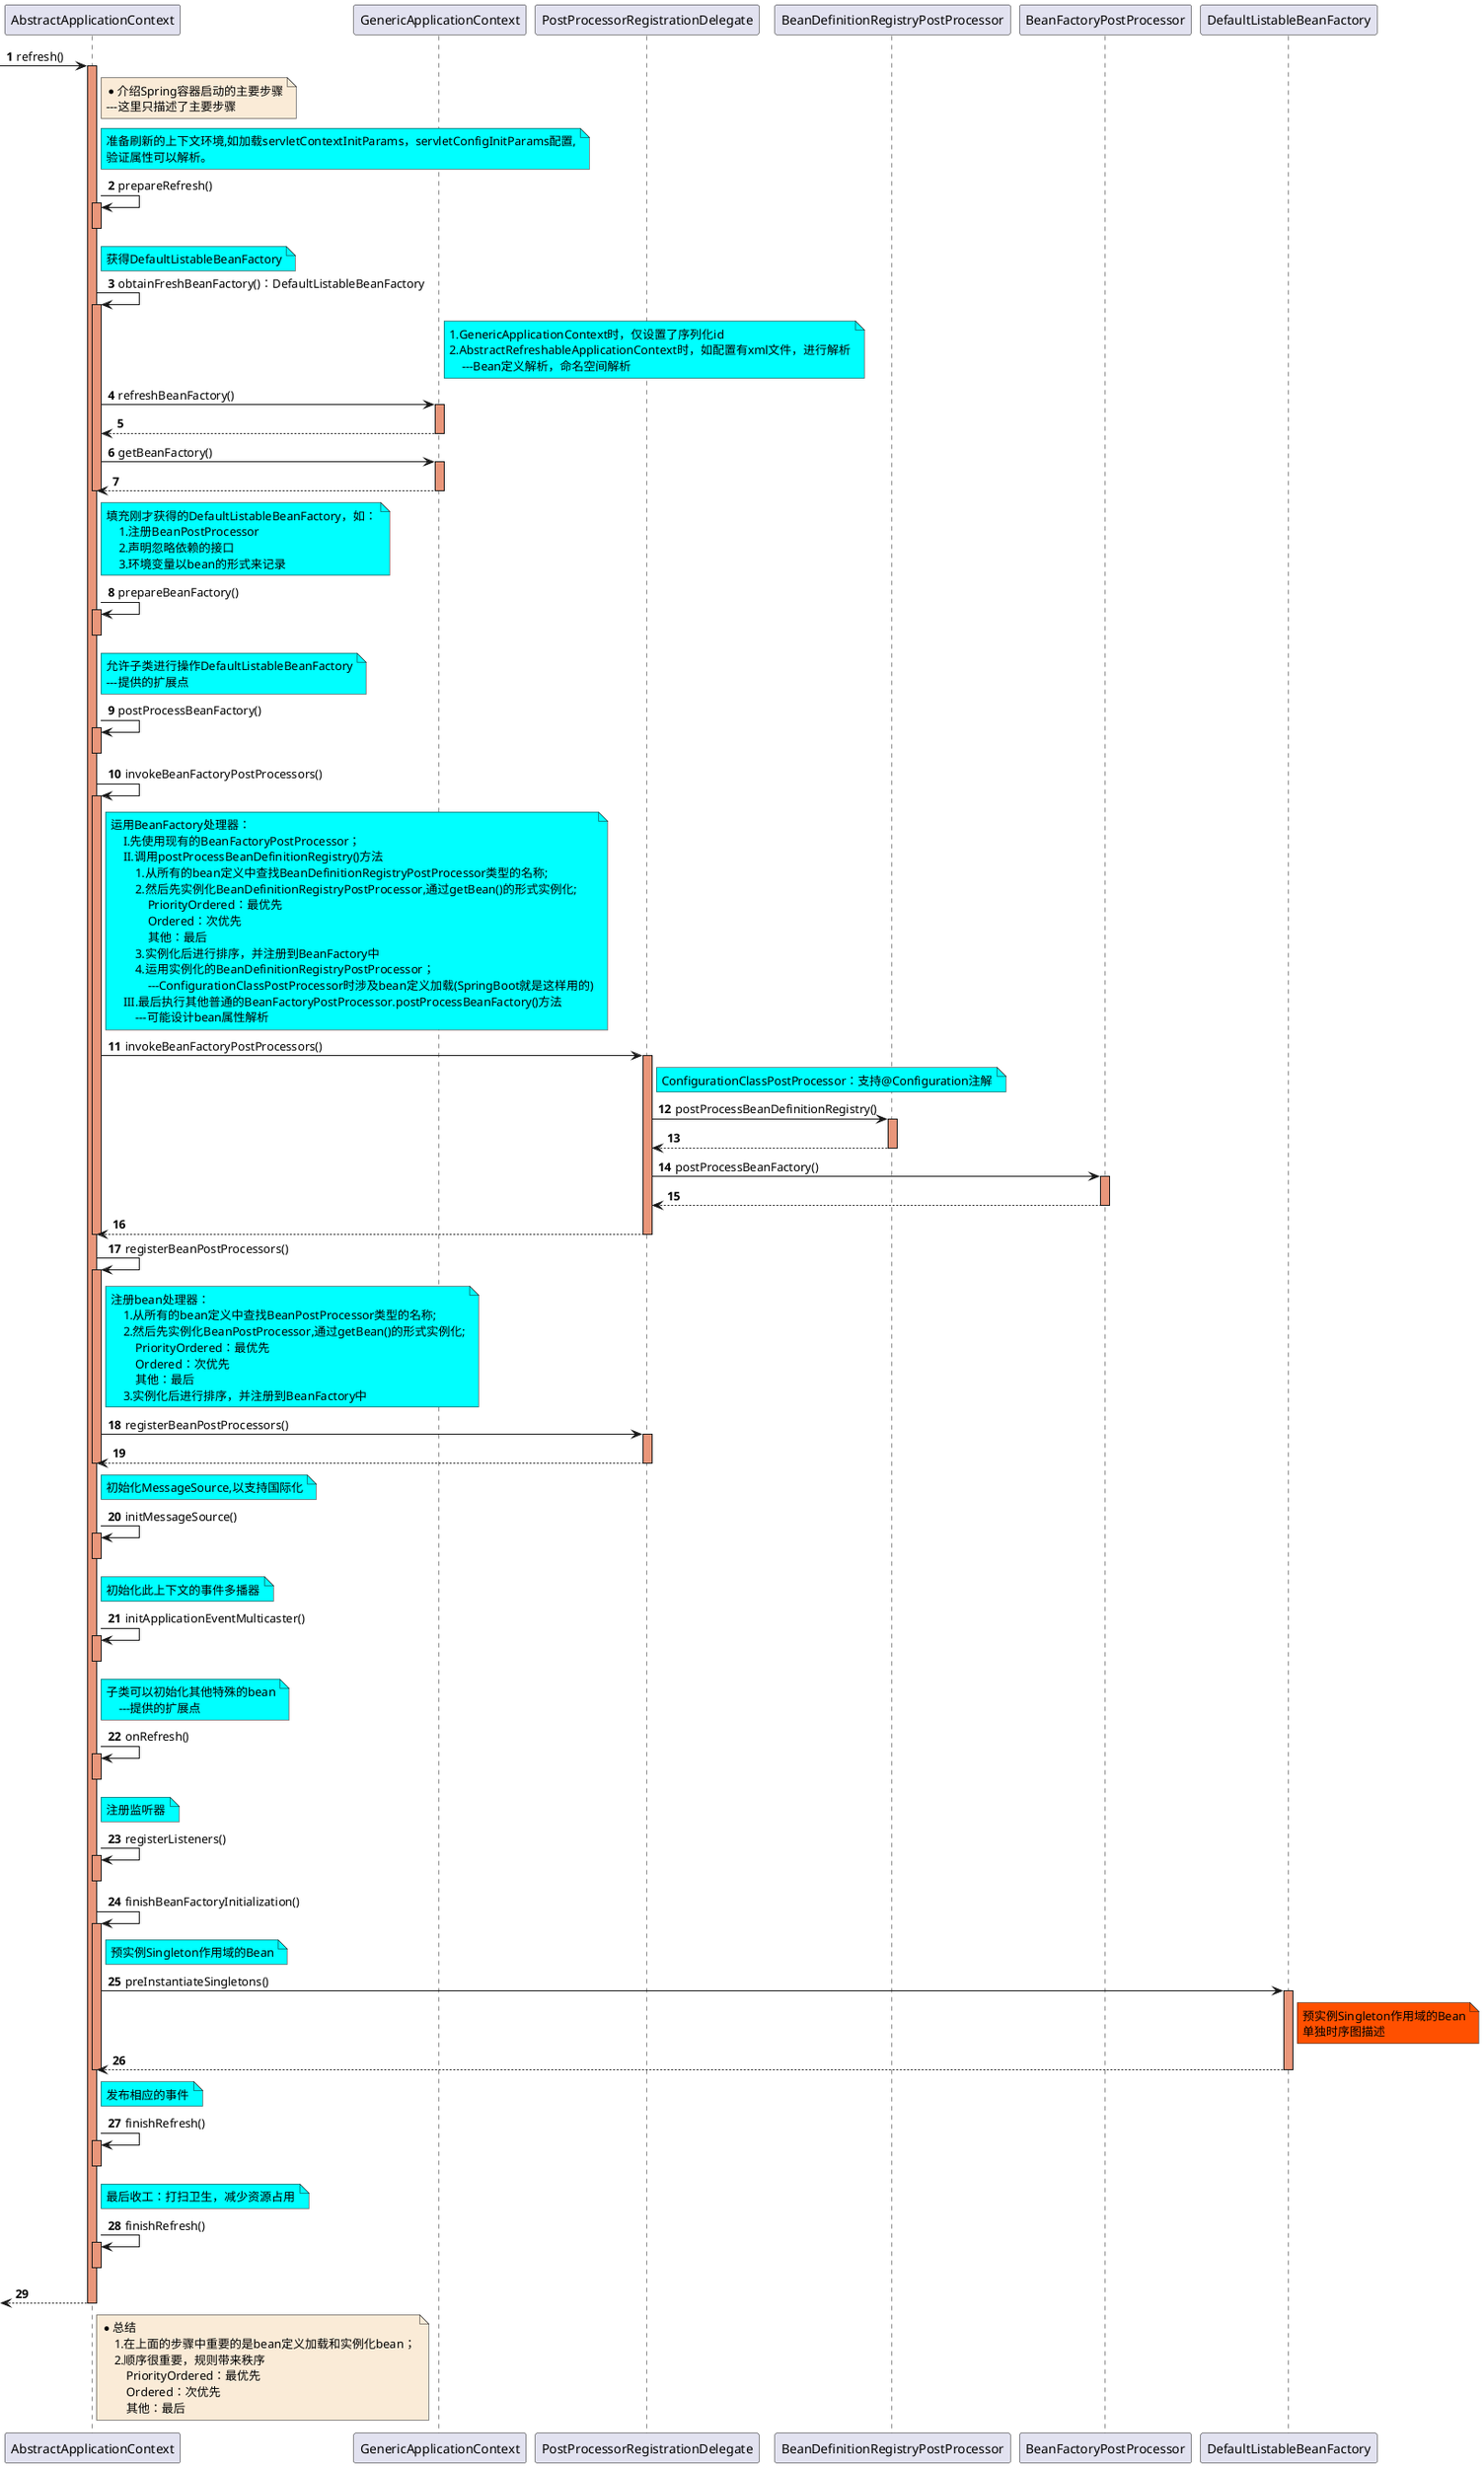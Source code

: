 @startuml

autonumber

-> AbstractApplicationContext: refresh()
activate AbstractApplicationContext #DarkSalmon

    note right of AbstractApplicationContext #FAEBD7
        *介绍Spring容器启动的主要步骤
        ---这里只描述了主要步骤
    end note

    note right of AbstractApplicationContext #aqua
        准备刷新的上下文环境,如加载servletContextInitParams，servletConfigInitParams配置,
        验证属性可以解析。
    end note
    AbstractApplicationContext -> AbstractApplicationContext : prepareRefresh()
    activate AbstractApplicationContext #DarkSalmon
    deactivate AbstractApplicationContext

    note right of AbstractApplicationContext #aqua
        获得DefaultListableBeanFactory
    end note
    AbstractApplicationContext -> AbstractApplicationContext : obtainFreshBeanFactory()：DefaultListableBeanFactory
    activate AbstractApplicationContext #DarkSalmon

        note right of GenericApplicationContext #aqua
            1.GenericApplicationContext时，仅设置了序列化id
            2.AbstractRefreshableApplicationContext时，如配置有xml文件，进行解析
                ---Bean定义解析，命名空间解析
        end note
        AbstractApplicationContext -> GenericApplicationContext : refreshBeanFactory()
        activate GenericApplicationContext #DarkSalmon
        GenericApplicationContext --> AbstractApplicationContext
        deactivate GenericApplicationContext

        AbstractApplicationContext -> GenericApplicationContext : getBeanFactory()
        activate GenericApplicationContext #DarkSalmon
        GenericApplicationContext --> AbstractApplicationContext
        deactivate GenericApplicationContext

    deactivate AbstractApplicationContext

    note right of AbstractApplicationContext #aqua
        填充刚才获得的DefaultListableBeanFactory，如：
            1.注册BeanPostProcessor
            2.声明忽略依赖的接口
            3.环境变量以bean的形式来记录
    end note
    AbstractApplicationContext -> AbstractApplicationContext : prepareBeanFactory()
    activate AbstractApplicationContext #DarkSalmon
    deactivate AbstractApplicationContext

    note right of AbstractApplicationContext #aqua
        允许子类进行操作DefaultListableBeanFactory
        ---提供的扩展点
    end note
    AbstractApplicationContext -> AbstractApplicationContext : postProcessBeanFactory()
    activate AbstractApplicationContext #DarkSalmon
    deactivate AbstractApplicationContext


    AbstractApplicationContext -> AbstractApplicationContext : invokeBeanFactoryPostProcessors()
    activate AbstractApplicationContext #DarkSalmon
        note right of AbstractApplicationContext #aqua
            运用BeanFactory处理器：
                I.先使用现有的BeanFactoryPostProcessor；
                II.调用postProcessBeanDefinitionRegistry()方法
                    1.从所有的bean定义中查找BeanDefinitionRegistryPostProcessor类型的名称;
                    2.然后先实例化BeanDefinitionRegistryPostProcessor,通过getBean()的形式实例化;
                        PriorityOrdered：最优先
                        Ordered：次优先
                        其他：最后
                    3.实例化后进行排序，并注册到BeanFactory中
                    4.运用实例化的BeanDefinitionRegistryPostProcessor；
                        ---ConfigurationClassPostProcessor时涉及bean定义加载(SpringBoot就是这样用的)
                III.最后执行其他普通的BeanFactoryPostProcessor.postProcessBeanFactory()方法
                    ---可能设计bean属性解析
        end note

        AbstractApplicationContext -> PostProcessorRegistrationDelegate : invokeBeanFactoryPostProcessors()
        activate PostProcessorRegistrationDelegate #DarkSalmon
            note right of PostProcessorRegistrationDelegate #aqua
                ConfigurationClassPostProcessor：支持@Configuration注解
            end note

            PostProcessorRegistrationDelegate -> BeanDefinitionRegistryPostProcessor : postProcessBeanDefinitionRegistry()
            activate BeanDefinitionRegistryPostProcessor #DarkSalmon
            BeanDefinitionRegistryPostProcessor --> PostProcessorRegistrationDelegate
            deactivate BeanDefinitionRegistryPostProcessor

            PostProcessorRegistrationDelegate -> BeanFactoryPostProcessor : postProcessBeanFactory()
            activate BeanFactoryPostProcessor #DarkSalmon
            BeanFactoryPostProcessor --> PostProcessorRegistrationDelegate
            deactivate BeanFactoryPostProcessor

        PostProcessorRegistrationDelegate --> AbstractApplicationContext
        deactivate PostProcessorRegistrationDelegate

    deactivate AbstractApplicationContext


    AbstractApplicationContext -> AbstractApplicationContext : registerBeanPostProcessors()
    activate AbstractApplicationContext #DarkSalmon
        note right of AbstractApplicationContext #aqua
            注册bean处理器：
                1.从所有的bean定义中查找BeanPostProcessor类型的名称;
                2.然后先实例化BeanPostProcessor,通过getBean()的形式实例化;
                    PriorityOrdered：最优先
                    Ordered：次优先
                    其他：最后
                3.实例化后进行排序，并注册到BeanFactory中
        end note

        AbstractApplicationContext -> PostProcessorRegistrationDelegate : registerBeanPostProcessors()
        activate PostProcessorRegistrationDelegate #DarkSalmon
        PostProcessorRegistrationDelegate --> AbstractApplicationContext
        deactivate PostProcessorRegistrationDelegate

    deactivate AbstractApplicationContext

    note right of AbstractApplicationContext #aqua
        初始化MessageSource,以支持国际化
    end note
    AbstractApplicationContext -> AbstractApplicationContext : initMessageSource()
    activate AbstractApplicationContext #DarkSalmon
    deactivate AbstractApplicationContext

    note right of AbstractApplicationContext #aqua
        初始化此上下文的事件多播器
    end note
    AbstractApplicationContext -> AbstractApplicationContext : initApplicationEventMulticaster()
    activate AbstractApplicationContext #DarkSalmon
    deactivate AbstractApplicationContext

    note right of AbstractApplicationContext #aqua
        子类可以初始化其他特殊的bean
            ---提供的扩展点
    end note
    AbstractApplicationContext -> AbstractApplicationContext : onRefresh()
    activate AbstractApplicationContext #DarkSalmon
    deactivate AbstractApplicationContext

    note right of AbstractApplicationContext #aqua
        注册监听器
    end note
    AbstractApplicationContext -> AbstractApplicationContext : registerListeners()
    activate AbstractApplicationContext #DarkSalmon
    deactivate AbstractApplicationContext


    AbstractApplicationContext -> AbstractApplicationContext : finishBeanFactoryInitialization()
    activate AbstractApplicationContext #DarkSalmon
        note right of AbstractApplicationContext #aqua
            预实例Singleton作用域的Bean
        end note
        AbstractApplicationContext -> DefaultListableBeanFactory : preInstantiateSingletons()
        activate DefaultListableBeanFactory #DarkSalmon
            note right of DefaultListableBeanFactory #FF5000
                预实例Singleton作用域的Bean
                单独时序图描述
            end note
        DefaultListableBeanFactory --> AbstractApplicationContext
        deactivate DefaultListableBeanFactory

    deactivate AbstractApplicationContext

    note right of AbstractApplicationContext #aqua
        发布相应的事件
    end note
    AbstractApplicationContext -> AbstractApplicationContext : finishRefresh()
    activate AbstractApplicationContext #DarkSalmon
    deactivate AbstractApplicationContext

    note right of AbstractApplicationContext #aqua
        最后收工：打扫卫生，减少资源占用
    end note
    AbstractApplicationContext -> AbstractApplicationContext : finishRefresh()
    activate AbstractApplicationContext #DarkSalmon
    deactivate AbstractApplicationContext



<-- AbstractApplicationContext
deactivate AbstractApplicationContext

note right of AbstractApplicationContext #FAEBD7
*总结
    1.在上面的步骤中重要的是bean定义加载和实例化bean；
    2.顺序很重要，规则带来秩序
        PriorityOrdered：最优先
        Ordered：次优先
        其他：最后
end note

@enduml